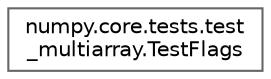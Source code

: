 digraph "Graphical Class Hierarchy"
{
 // LATEX_PDF_SIZE
  bgcolor="transparent";
  edge [fontname=Helvetica,fontsize=10,labelfontname=Helvetica,labelfontsize=10];
  node [fontname=Helvetica,fontsize=10,shape=box,height=0.2,width=0.4];
  rankdir="LR";
  Node0 [id="Node000000",label="numpy.core.tests.test\l_multiarray.TestFlags",height=0.2,width=0.4,color="grey40", fillcolor="white", style="filled",URL="$da/df6/classnumpy_1_1core_1_1tests_1_1test__multiarray_1_1TestFlags.html",tooltip=" "];
}
